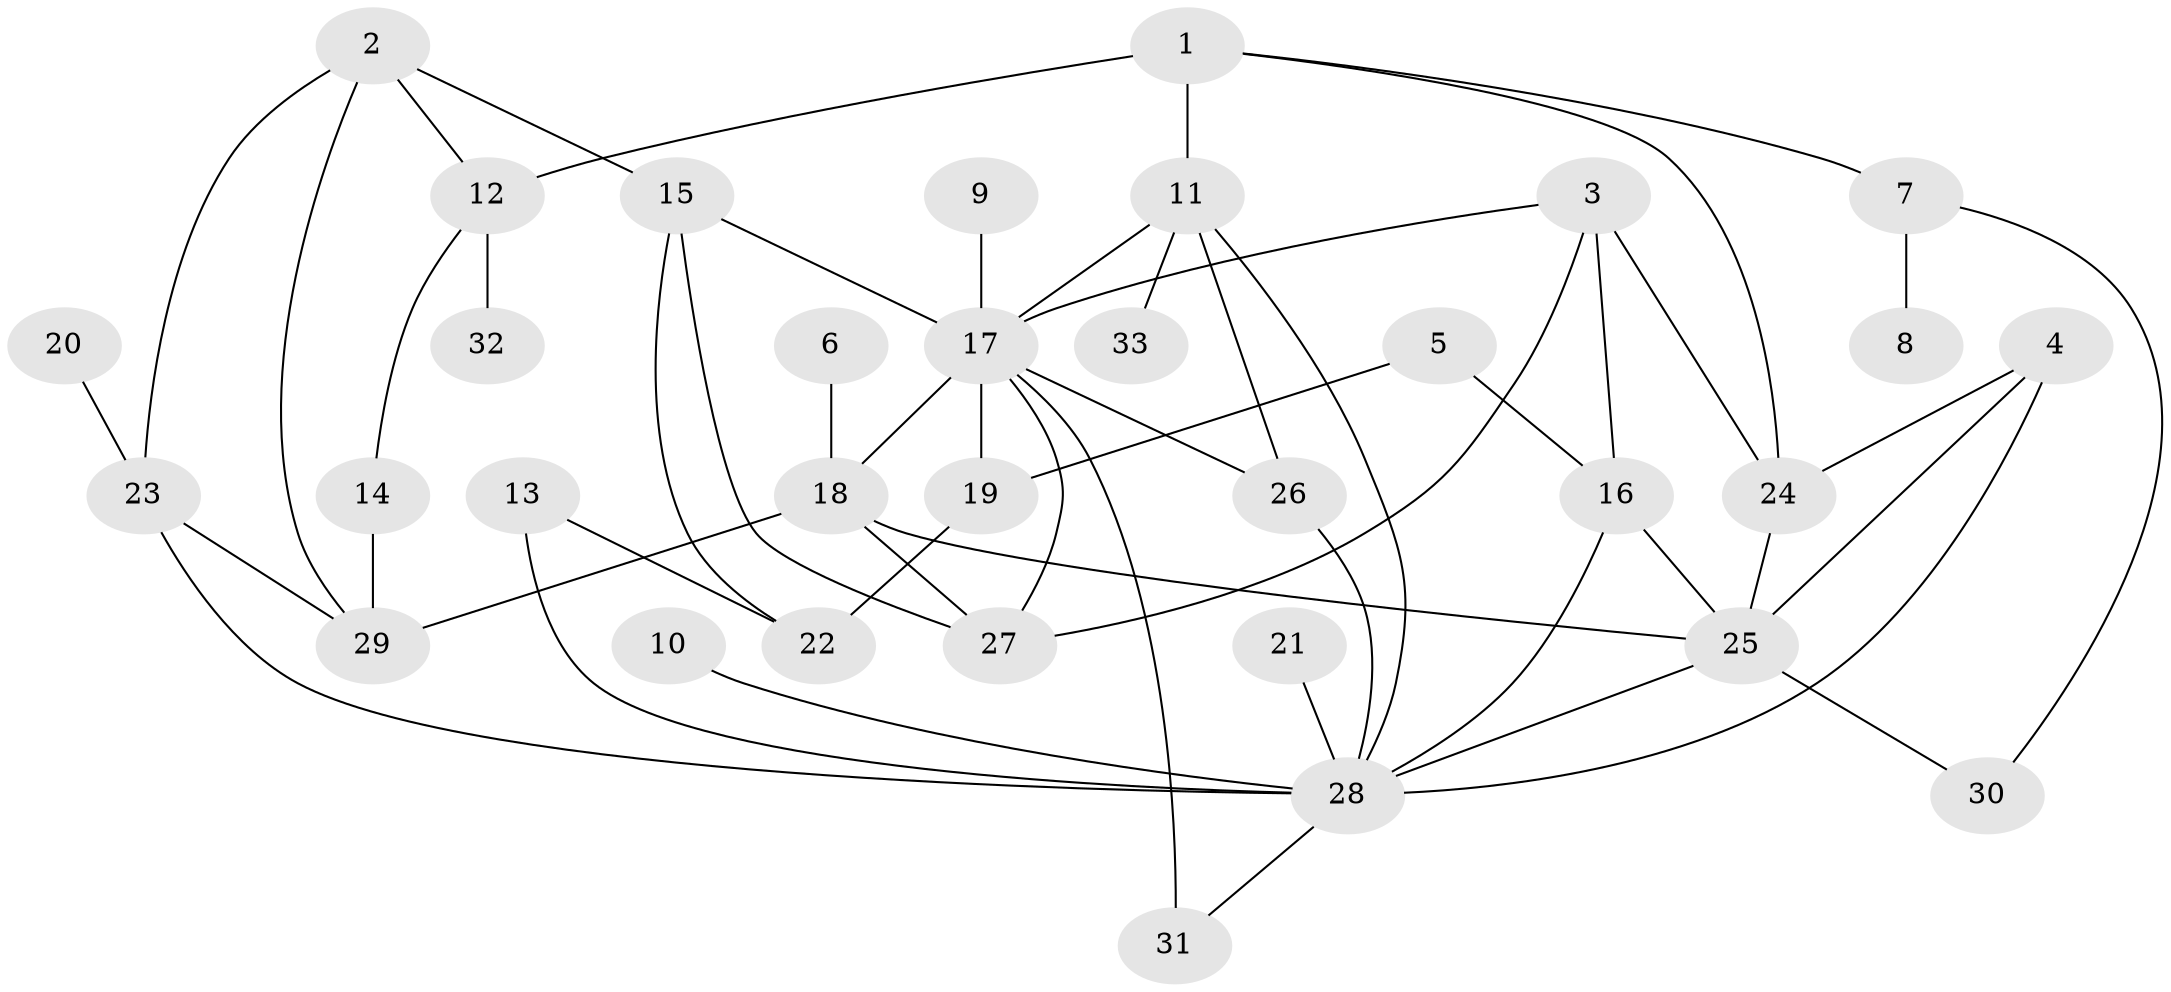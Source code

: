 // original degree distribution, {6: 0.018691588785046728, 10: 0.009345794392523364, 4: 0.11214953271028037, 5: 0.056074766355140186, 8: 0.018691588785046728, 2: 0.29906542056074764, 7: 0.009345794392523364, 3: 0.16822429906542055, 1: 0.308411214953271}
// Generated by graph-tools (version 1.1) at 2025/35/03/04/25 23:35:59]
// undirected, 33 vertices, 54 edges
graph export_dot {
  node [color=gray90,style=filled];
  1;
  2;
  3;
  4;
  5;
  6;
  7;
  8;
  9;
  10;
  11;
  12;
  13;
  14;
  15;
  16;
  17;
  18;
  19;
  20;
  21;
  22;
  23;
  24;
  25;
  26;
  27;
  28;
  29;
  30;
  31;
  32;
  33;
  1 -- 7 [weight=1.0];
  1 -- 11 [weight=2.0];
  1 -- 12 [weight=1.0];
  1 -- 24 [weight=1.0];
  2 -- 12 [weight=1.0];
  2 -- 15 [weight=1.0];
  2 -- 23 [weight=1.0];
  2 -- 29 [weight=1.0];
  3 -- 16 [weight=1.0];
  3 -- 17 [weight=1.0];
  3 -- 24 [weight=1.0];
  3 -- 27 [weight=1.0];
  4 -- 24 [weight=1.0];
  4 -- 25 [weight=1.0];
  4 -- 28 [weight=1.0];
  5 -- 16 [weight=1.0];
  5 -- 19 [weight=1.0];
  6 -- 18 [weight=1.0];
  7 -- 8 [weight=1.0];
  7 -- 30 [weight=1.0];
  9 -- 17 [weight=1.0];
  10 -- 28 [weight=1.0];
  11 -- 17 [weight=2.0];
  11 -- 26 [weight=1.0];
  11 -- 28 [weight=1.0];
  11 -- 33 [weight=1.0];
  12 -- 14 [weight=1.0];
  12 -- 32 [weight=2.0];
  13 -- 22 [weight=1.0];
  13 -- 28 [weight=1.0];
  14 -- 29 [weight=2.0];
  15 -- 17 [weight=1.0];
  15 -- 22 [weight=1.0];
  15 -- 27 [weight=1.0];
  16 -- 25 [weight=1.0];
  16 -- 28 [weight=1.0];
  17 -- 18 [weight=1.0];
  17 -- 19 [weight=1.0];
  17 -- 26 [weight=1.0];
  17 -- 27 [weight=1.0];
  17 -- 31 [weight=4.0];
  18 -- 25 [weight=1.0];
  18 -- 27 [weight=1.0];
  18 -- 29 [weight=2.0];
  19 -- 22 [weight=1.0];
  20 -- 23 [weight=1.0];
  21 -- 28 [weight=1.0];
  23 -- 28 [weight=1.0];
  23 -- 29 [weight=1.0];
  24 -- 25 [weight=1.0];
  25 -- 28 [weight=1.0];
  25 -- 30 [weight=1.0];
  26 -- 28 [weight=1.0];
  28 -- 31 [weight=1.0];
}
